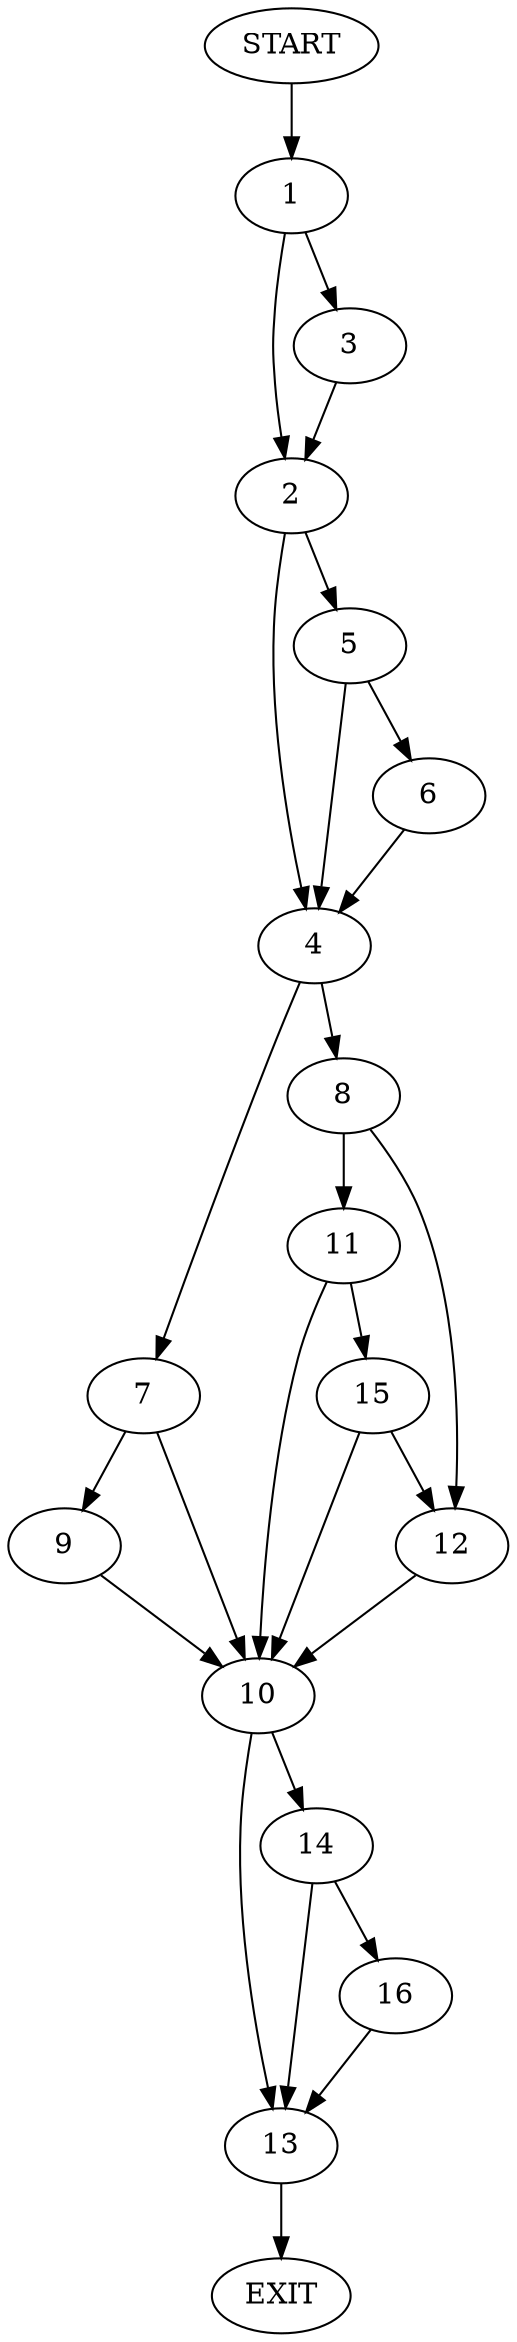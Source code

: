 digraph {
0 [label="START"]
17 [label="EXIT"]
0 -> 1
1 -> 2
1 -> 3
2 -> 4
2 -> 5
3 -> 2
5 -> 4
5 -> 6
4 -> 7
4 -> 8
6 -> 4
7 -> 9
7 -> 10
8 -> 11
8 -> 12
9 -> 10
10 -> 13
10 -> 14
11 -> 15
11 -> 10
12 -> 10
15 -> 12
15 -> 10
13 -> 17
14 -> 13
14 -> 16
16 -> 13
}
